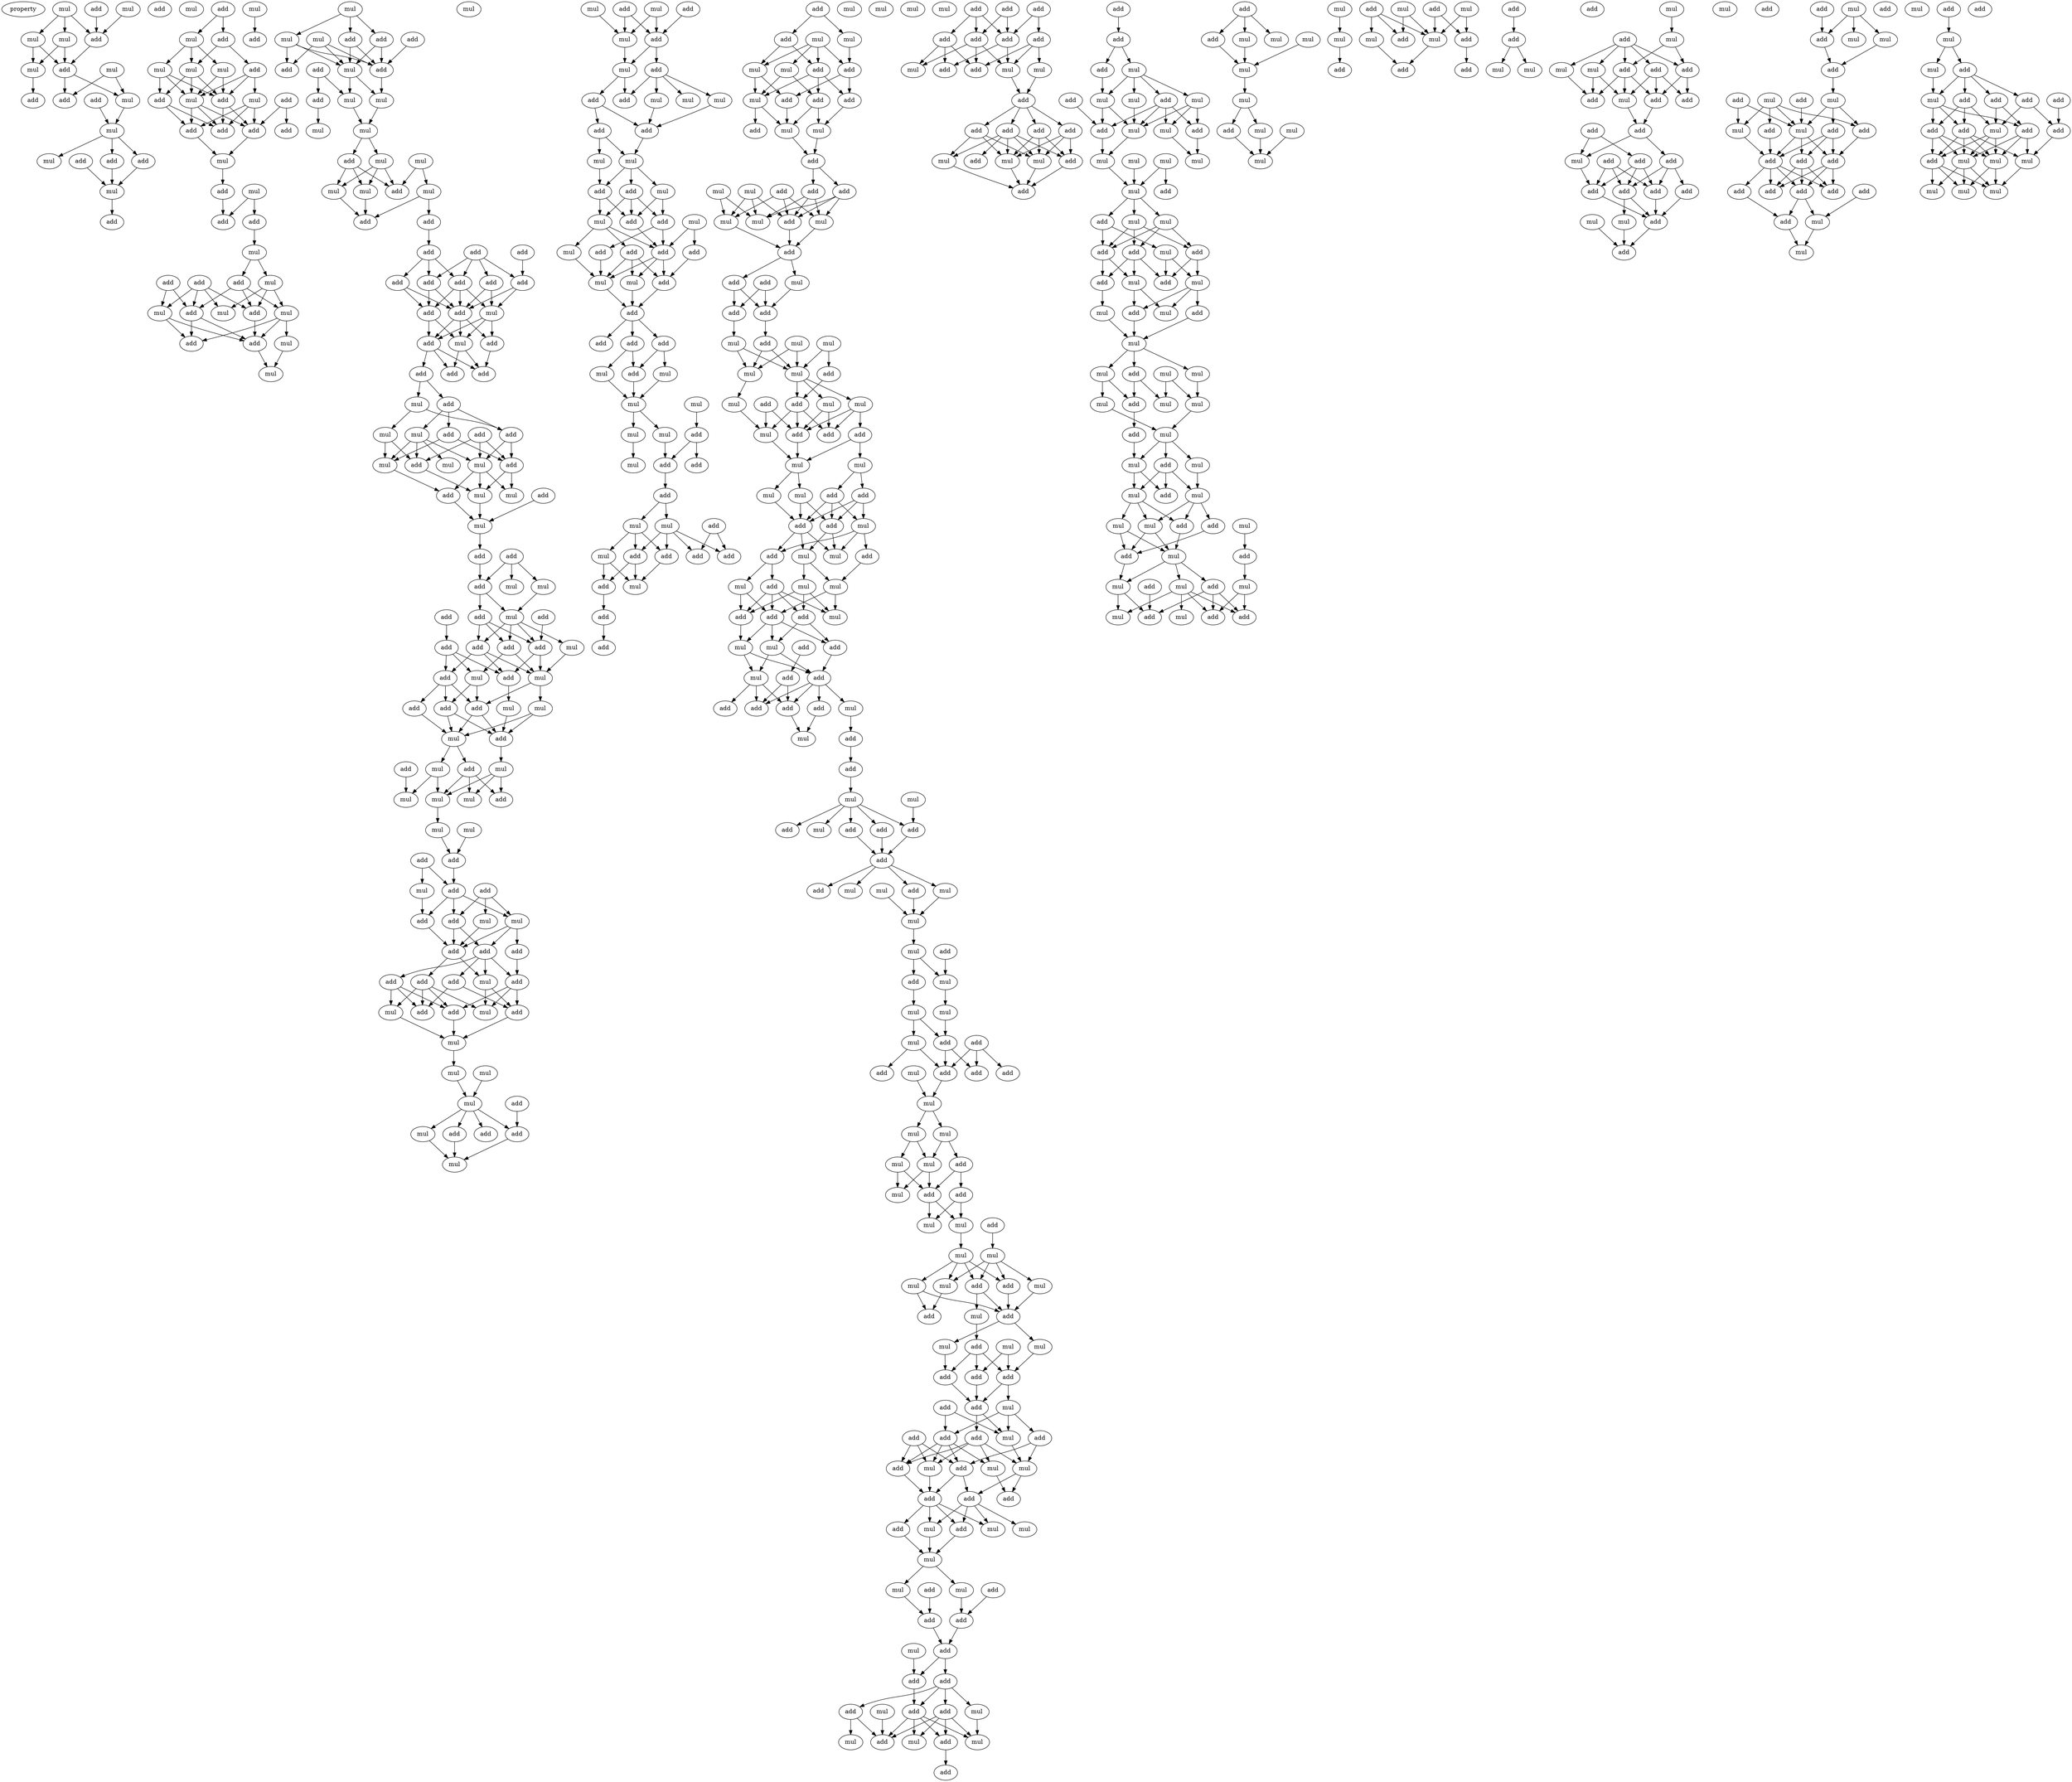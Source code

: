 digraph {
    node [fontcolor=black]
    property [mul=2,lf=1.5]
    0 [ label = mul ];
    1 [ label = mul ];
    2 [ label = add ];
    3 [ label = mul ];
    4 [ label = mul ];
    5 [ label = add ];
    6 [ label = mul ];
    7 [ label = mul ];
    8 [ label = add ];
    9 [ label = add ];
    10 [ label = add ];
    11 [ label = add ];
    12 [ label = mul ];
    13 [ label = mul ];
    14 [ label = add ];
    15 [ label = add ];
    16 [ label = mul ];
    17 [ label = add ];
    18 [ label = mul ];
    19 [ label = add ];
    20 [ label = add ];
    21 [ label = mul ];
    22 [ label = add ];
    23 [ label = mul ];
    24 [ label = add ];
    25 [ label = mul ];
    26 [ label = mul ];
    27 [ label = add ];
    28 [ label = mul ];
    29 [ label = add ];
    30 [ label = add ];
    31 [ label = mul ];
    32 [ label = add ];
    33 [ label = mul ];
    34 [ label = add ];
    35 [ label = add ];
    36 [ label = add ];
    37 [ label = add ];
    38 [ label = mul ];
    39 [ label = mul ];
    40 [ label = mul ];
    41 [ label = add ];
    42 [ label = add ];
    43 [ label = add ];
    44 [ label = add ];
    45 [ label = mul ];
    46 [ label = add ];
    47 [ label = mul ];
    48 [ label = add ];
    49 [ label = add ];
    50 [ label = add ];
    51 [ label = mul ];
    52 [ label = mul ];
    53 [ label = add ];
    54 [ label = mul ];
    55 [ label = mul ];
    56 [ label = add ];
    57 [ label = add ];
    58 [ label = mul ];
    59 [ label = mul ];
    60 [ label = mul ];
    61 [ label = mul ];
    62 [ label = add ];
    63 [ label = add ];
    64 [ label = add ];
    65 [ label = add ];
    66 [ label = add ];
    67 [ label = add ];
    68 [ label = mul ];
    69 [ label = mul ];
    70 [ label = mul ];
    71 [ label = mul ];
    72 [ label = add ];
    73 [ label = mul ];
    74 [ label = mul ];
    75 [ label = mul ];
    76 [ label = add ];
    77 [ label = mul ];
    78 [ label = mul ];
    79 [ label = mul ];
    80 [ label = mul ];
    81 [ label = add ];
    82 [ label = add ];
    83 [ label = add ];
    84 [ label = add ];
    85 [ label = add ];
    86 [ label = add ];
    87 [ label = add ];
    88 [ label = add ];
    89 [ label = add ];
    90 [ label = add ];
    91 [ label = add ];
    92 [ label = add ];
    93 [ label = mul ];
    94 [ label = add ];
    95 [ label = mul ];
    96 [ label = add ];
    97 [ label = add ];
    98 [ label = add ];
    99 [ label = add ];
    100 [ label = add ];
    101 [ label = add ];
    102 [ label = mul ];
    103 [ label = mul ];
    104 [ label = add ];
    105 [ label = add ];
    106 [ label = add ];
    107 [ label = mul ];
    108 [ label = add ];
    109 [ label = mul ];
    110 [ label = add ];
    111 [ label = mul ];
    112 [ label = mul ];
    113 [ label = add ];
    114 [ label = add ];
    115 [ label = mul ];
    116 [ label = mul ];
    117 [ label = mul ];
    118 [ label = add ];
    119 [ label = add ];
    120 [ label = mul ];
    121 [ label = mul ];
    122 [ label = add ];
    123 [ label = add ];
    124 [ label = add ];
    125 [ label = mul ];
    126 [ label = add ];
    127 [ label = add ];
    128 [ label = mul ];
    129 [ label = add ];
    130 [ label = add ];
    131 [ label = add ];
    132 [ label = mul ];
    133 [ label = add ];
    134 [ label = mul ];
    135 [ label = add ];
    136 [ label = add ];
    137 [ label = mul ];
    138 [ label = add ];
    139 [ label = add ];
    140 [ label = mul ];
    141 [ label = mul ];
    142 [ label = add ];
    143 [ label = mul ];
    144 [ label = mul ];
    145 [ label = add ];
    146 [ label = add ];
    147 [ label = mul ];
    148 [ label = mul ];
    149 [ label = mul ];
    150 [ label = add ];
    151 [ label = mul ];
    152 [ label = mul ];
    153 [ label = add ];
    154 [ label = add ];
    155 [ label = add ];
    156 [ label = add ];
    157 [ label = mul ];
    158 [ label = add ];
    159 [ label = add ];
    160 [ label = mul ];
    161 [ label = mul ];
    162 [ label = add ];
    163 [ label = add ];
    164 [ label = add ];
    165 [ label = mul ];
    166 [ label = add ];
    167 [ label = add ];
    168 [ label = add ];
    169 [ label = add ];
    170 [ label = add ];
    171 [ label = mul ];
    172 [ label = add ];
    173 [ label = mul ];
    174 [ label = add ];
    175 [ label = mul ];
    176 [ label = mul ];
    177 [ label = mul ];
    178 [ label = mul ];
    179 [ label = add ];
    180 [ label = add ];
    181 [ label = add ];
    182 [ label = add ];
    183 [ label = mul ];
    184 [ label = mul ];
    185 [ label = add ];
    186 [ label = add ];
    187 [ label = mul ];
    188 [ label = mul ];
    189 [ label = add ];
    190 [ label = mul ];
    191 [ label = add ];
    192 [ label = mul ];
    193 [ label = mul ];
    194 [ label = add ];
    195 [ label = add ];
    196 [ label = mul ];
    197 [ label = mul ];
    198 [ label = add ];
    199 [ label = add ];
    200 [ label = mul ];
    201 [ label = mul ];
    202 [ label = add ];
    203 [ label = add ];
    204 [ label = mul ];
    205 [ label = mul ];
    206 [ label = mul ];
    207 [ label = add ];
    208 [ label = add ];
    209 [ label = add ];
    210 [ label = mul ];
    211 [ label = add ];
    212 [ label = add ];
    213 [ label = add ];
    214 [ label = mul ];
    215 [ label = add ];
    216 [ label = mul ];
    217 [ label = add ];
    218 [ label = add ];
    219 [ label = add ];
    220 [ label = add ];
    221 [ label = mul ];
    222 [ label = mul ];
    223 [ label = add ];
    224 [ label = mul ];
    225 [ label = mul ];
    226 [ label = mul ];
    227 [ label = add ];
    228 [ label = mul ];
    229 [ label = add ];
    230 [ label = mul ];
    231 [ label = add ];
    232 [ label = add ];
    233 [ label = add ];
    234 [ label = mul ];
    235 [ label = mul ];
    236 [ label = mul ];
    237 [ label = add ];
    238 [ label = add ];
    239 [ label = add ];
    240 [ label = add ];
    241 [ label = add ];
    242 [ label = mul ];
    243 [ label = add ];
    244 [ label = add ];
    245 [ label = add ];
    246 [ label = add ];
    247 [ label = mul ];
    248 [ label = mul ];
    249 [ label = mul ];
    250 [ label = add ];
    251 [ label = mul ];
    252 [ label = add ];
    253 [ label = add ];
    254 [ label = add ];
    255 [ label = mul ];
    256 [ label = add ];
    257 [ label = add ];
    258 [ label = mul ];
    259 [ label = mul ];
    260 [ label = mul ];
    261 [ label = add ];
    262 [ label = mul ];
    263 [ label = add ];
    264 [ label = add ];
    265 [ label = add ];
    266 [ label = mul ];
    267 [ label = mul ];
    268 [ label = mul ];
    269 [ label = mul ];
    270 [ label = add ];
    271 [ label = add ];
    272 [ label = mul ];
    273 [ label = add ];
    274 [ label = mul ];
    275 [ label = add ];
    276 [ label = mul ];
    277 [ label = add ];
    278 [ label = add ];
    279 [ label = mul ];
    280 [ label = mul ];
    281 [ label = add ];
    282 [ label = mul ];
    283 [ label = add ];
    284 [ label = mul ];
    285 [ label = mul ];
    286 [ label = mul ];
    287 [ label = add ];
    288 [ label = mul ];
    289 [ label = add ];
    290 [ label = mul ];
    291 [ label = add ];
    292 [ label = add ];
    293 [ label = add ];
    294 [ label = mul ];
    295 [ label = mul ];
    296 [ label = mul ];
    297 [ label = mul ];
    298 [ label = mul ];
    299 [ label = add ];
    300 [ label = add ];
    301 [ label = add ];
    302 [ label = mul ];
    303 [ label = add ];
    304 [ label = mul ];
    305 [ label = add ];
    306 [ label = add ];
    307 [ label = mul ];
    308 [ label = mul ];
    309 [ label = add ];
    310 [ label = mul ];
    311 [ label = mul ];
    312 [ label = add ];
    313 [ label = mul ];
    314 [ label = add ];
    315 [ label = add ];
    316 [ label = mul ];
    317 [ label = add ];
    318 [ label = add ];
    319 [ label = mul ];
    320 [ label = add ];
    321 [ label = add ];
    322 [ label = mul ];
    323 [ label = mul ];
    324 [ label = add ];
    325 [ label = add ];
    326 [ label = add ];
    327 [ label = add ];
    328 [ label = mul ];
    329 [ label = add ];
    330 [ label = add ];
    331 [ label = mul ];
    332 [ label = mul ];
    333 [ label = mul ];
    334 [ label = add ];
    335 [ label = add ];
    336 [ label = add ];
    337 [ label = mul ];
    338 [ label = add ];
    339 [ label = add ];
    340 [ label = mul ];
    341 [ label = mul ];
    342 [ label = add ];
    343 [ label = mul ];
    344 [ label = add ];
    345 [ label = mul ];
    346 [ label = mul ];
    347 [ label = add ];
    348 [ label = add ];
    349 [ label = mul ];
    350 [ label = mul ];
    351 [ label = mul ];
    352 [ label = mul ];
    353 [ label = add ];
    354 [ label = add ];
    355 [ label = add ];
    356 [ label = add ];
    357 [ label = add ];
    358 [ label = mul ];
    359 [ label = add ];
    360 [ label = mul ];
    361 [ label = mul ];
    362 [ label = mul ];
    363 [ label = mul ];
    364 [ label = mul ];
    365 [ label = add ];
    366 [ label = add ];
    367 [ label = mul ];
    368 [ label = add ];
    369 [ label = add ];
    370 [ label = mul ];
    371 [ label = mul ];
    372 [ label = mul ];
    373 [ label = mul ];
    374 [ label = add ];
    375 [ label = mul ];
    376 [ label = mul ];
    377 [ label = add ];
    378 [ label = mul ];
    379 [ label = add ];
    380 [ label = mul ];
    381 [ label = add ];
    382 [ label = mul ];
    383 [ label = mul ];
    384 [ label = mul ];
    385 [ label = add ];
    386 [ label = add ];
    387 [ label = add ];
    388 [ label = add ];
    389 [ label = mul ];
    390 [ label = add ];
    391 [ label = add ];
    392 [ label = add ];
    393 [ label = add ];
    394 [ label = add ];
    395 [ label = add ];
    396 [ label = mul ];
    397 [ label = mul ];
    398 [ label = mul ];
    399 [ label = add ];
    400 [ label = add ];
    401 [ label = mul ];
    402 [ label = add ];
    403 [ label = add ];
    404 [ label = add ];
    405 [ label = add ];
    406 [ label = mul ];
    407 [ label = mul ];
    408 [ label = add ];
    409 [ label = mul ];
    410 [ label = mul ];
    411 [ label = add ];
    412 [ label = mul ];
    413 [ label = add ];
    414 [ label = mul ];
    415 [ label = add ];
    416 [ label = add ];
    417 [ label = mul ];
    418 [ label = add ];
    419 [ label = add ];
    420 [ label = add ];
    421 [ label = add ];
    422 [ label = mul ];
    423 [ label = mul ];
    424 [ label = add ];
    425 [ label = add ];
    426 [ label = mul ];
    427 [ label = mul ];
    428 [ label = add ];
    429 [ label = add ];
    430 [ label = mul ];
    431 [ label = add ];
    432 [ label = add ];
    433 [ label = add ];
    434 [ label = add ];
    435 [ label = add ];
    436 [ label = add ];
    437 [ label = add ];
    438 [ label = add ];
    439 [ label = mul ];
    440 [ label = add ];
    441 [ label = mul ];
    442 [ label = mul ];
    443 [ label = add ];
    444 [ label = add ];
    445 [ label = add ];
    446 [ label = add ];
    447 [ label = add ];
    448 [ label = add ];
    449 [ label = mul ];
    450 [ label = add ];
    451 [ label = add ];
    452 [ label = mul ];
    453 [ label = mul ];
    454 [ label = add ];
    455 [ label = add ];
    456 [ label = add ];
    457 [ label = add ];
    458 [ label = mul ];
    459 [ label = add ];
    460 [ label = mul ];
    461 [ label = mul ];
    462 [ label = mul ];
    463 [ label = add ];
    464 [ label = add ];
    465 [ label = mul ];
    466 [ label = add ];
    467 [ label = mul ];
    468 [ label = mul ];
    469 [ label = mul ];
    470 [ label = mul ];
    471 [ label = mul ];
    472 [ label = mul ];
    473 [ label = add ];
    474 [ label = add ];
    475 [ label = mul ];
    476 [ label = mul ];
    477 [ label = mul ];
    478 [ label = add ];
    479 [ label = add ];
    480 [ label = add ];
    481 [ label = add ];
    482 [ label = mul ];
    483 [ label = mul ];
    484 [ label = add ];
    485 [ label = add ];
    486 [ label = mul ];
    487 [ label = add ];
    488 [ label = mul ];
    489 [ label = mul ];
    490 [ label = mul ];
    491 [ label = mul ];
    492 [ label = add ];
    493 [ label = mul ];
    494 [ label = mul ];
    495 [ label = mul ];
    496 [ label = add ];
    497 [ label = mul ];
    498 [ label = add ];
    499 [ label = mul ];
    500 [ label = mul ];
    501 [ label = add ];
    502 [ label = mul ];
    503 [ label = mul ];
    504 [ label = mul ];
    505 [ label = add ];
    506 [ label = mul ];
    507 [ label = add ];
    508 [ label = mul ];
    509 [ label = mul ];
    510 [ label = add ];
    511 [ label = add ];
    512 [ label = mul ];
    513 [ label = add ];
    514 [ label = mul ];
    515 [ label = add ];
    516 [ label = mul ];
    517 [ label = add ];
    518 [ label = mul ];
    519 [ label = mul ];
    520 [ label = add ];
    521 [ label = add ];
    522 [ label = mul ];
    523 [ label = add ];
    524 [ label = add ];
    525 [ label = mul ];
    526 [ label = add ];
    527 [ label = mul ];
    528 [ label = mul ];
    529 [ label = mul ];
    530 [ label = mul ];
    531 [ label = mul ];
    532 [ label = add ];
    533 [ label = mul ];
    534 [ label = add ];
    535 [ label = mul ];
    536 [ label = mul ];
    537 [ label = mul ];
    538 [ label = mul ];
    539 [ label = add ];
    540 [ label = mul ];
    541 [ label = add ];
    542 [ label = mul ];
    543 [ label = add ];
    544 [ label = mul ];
    545 [ label = add ];
    546 [ label = add ];
    547 [ label = add ];
    548 [ label = add ];
    549 [ label = add ];
    550 [ label = add ];
    551 [ label = mul ];
    552 [ label = mul ];
    553 [ label = mul ];
    554 [ label = mul ];
    555 [ label = mul ];
    556 [ label = add ];
    557 [ label = mul ];
    558 [ label = add ];
    559 [ label = mul ];
    560 [ label = add ];
    561 [ label = add ];
    562 [ label = mul ];
    563 [ label = add ];
    564 [ label = add ];
    565 [ label = add ];
    566 [ label = add ];
    567 [ label = add ];
    568 [ label = add ];
    569 [ label = mul ];
    570 [ label = add ];
    571 [ label = add ];
    572 [ label = add ];
    573 [ label = add ];
    574 [ label = add ];
    575 [ label = add ];
    576 [ label = add ];
    577 [ label = mul ];
    578 [ label = add ];
    579 [ label = mul ];
    580 [ label = add ];
    581 [ label = add ];
    582 [ label = mul ];
    583 [ label = mul ];
    584 [ label = add ];
    585 [ label = mul ];
    586 [ label = add ];
    587 [ label = mul ];
    588 [ label = add ];
    589 [ label = mul ];
    590 [ label = mul ];
    591 [ label = add ];
    592 [ label = add ];
    593 [ label = mul ];
    594 [ label = add ];
    595 [ label = add ];
    596 [ label = mul ];
    597 [ label = add ];
    598 [ label = add ];
    599 [ label = add ];
    600 [ label = add ];
    601 [ label = add ];
    602 [ label = add ];
    603 [ label = add ];
    604 [ label = add ];
    605 [ label = add ];
    606 [ label = add ];
    607 [ label = mul ];
    608 [ label = mul ];
    609 [ label = add ];
    610 [ label = mul ];
    611 [ label = add ];
    612 [ label = mul ];
    613 [ label = add ];
    614 [ label = mul ];
    615 [ label = add ];
    616 [ label = add ];
    617 [ label = add ];
    618 [ label = mul ];
    619 [ label = add ];
    620 [ label = add ];
    621 [ label = add ];
    622 [ label = add ];
    623 [ label = mul ];
    624 [ label = mul ];
    625 [ label = add ];
    626 [ label = mul ];
    627 [ label = mul ];
    628 [ label = mul ];
    629 [ label = mul ];
    630 [ label = add ];
    0 -> 3 [ name = 0 ];
    0 -> 4 [ name = 1 ];
    0 -> 5 [ name = 2 ];
    1 -> 5 [ name = 3 ];
    2 -> 5 [ name = 4 ];
    3 -> 7 [ name = 5 ];
    3 -> 8 [ name = 6 ];
    4 -> 7 [ name = 7 ];
    4 -> 8 [ name = 8 ];
    5 -> 8 [ name = 9 ];
    6 -> 9 [ name = 10 ];
    6 -> 12 [ name = 11 ];
    7 -> 11 [ name = 12 ];
    8 -> 9 [ name = 13 ];
    8 -> 12 [ name = 14 ];
    10 -> 13 [ name = 15 ];
    12 -> 13 [ name = 16 ];
    13 -> 15 [ name = 17 ];
    13 -> 16 [ name = 18 ];
    13 -> 17 [ name = 19 ];
    14 -> 18 [ name = 20 ];
    15 -> 18 [ name = 21 ];
    17 -> 18 [ name = 22 ];
    18 -> 19 [ name = 23 ];
    22 -> 23 [ name = 24 ];
    22 -> 24 [ name = 25 ];
    23 -> 25 [ name = 26 ];
    23 -> 26 [ name = 27 ];
    23 -> 28 [ name = 28 ];
    24 -> 26 [ name = 29 ];
    24 -> 27 [ name = 30 ];
    25 -> 30 [ name = 31 ];
    25 -> 33 [ name = 32 ];
    26 -> 29 [ name = 33 ];
    26 -> 30 [ name = 34 ];
    26 -> 33 [ name = 35 ];
    27 -> 30 [ name = 36 ];
    27 -> 31 [ name = 37 ];
    27 -> 33 [ name = 38 ];
    28 -> 29 [ name = 39 ];
    28 -> 30 [ name = 40 ];
    28 -> 33 [ name = 41 ];
    29 -> 34 [ name = 42 ];
    29 -> 37 [ name = 43 ];
    30 -> 35 [ name = 44 ];
    30 -> 37 [ name = 45 ];
    31 -> 34 [ name = 46 ];
    31 -> 35 [ name = 47 ];
    31 -> 37 [ name = 48 ];
    32 -> 35 [ name = 49 ];
    32 -> 36 [ name = 50 ];
    33 -> 34 [ name = 51 ];
    33 -> 35 [ name = 52 ];
    33 -> 37 [ name = 53 ];
    34 -> 38 [ name = 54 ];
    35 -> 38 [ name = 55 ];
    38 -> 41 [ name = 56 ];
    39 -> 42 [ name = 57 ];
    40 -> 43 [ name = 58 ];
    40 -> 44 [ name = 59 ];
    41 -> 43 [ name = 60 ];
    44 -> 45 [ name = 61 ];
    45 -> 47 [ name = 62 ];
    45 -> 49 [ name = 63 ];
    46 -> 50 [ name = 64 ];
    46 -> 52 [ name = 65 ];
    47 -> 51 [ name = 66 ];
    47 -> 53 [ name = 67 ];
    47 -> 54 [ name = 68 ];
    48 -> 50 [ name = 69 ];
    48 -> 51 [ name = 70 ];
    48 -> 52 [ name = 71 ];
    48 -> 53 [ name = 72 ];
    49 -> 50 [ name = 73 ];
    49 -> 53 [ name = 74 ];
    49 -> 54 [ name = 75 ];
    50 -> 56 [ name = 76 ];
    50 -> 57 [ name = 77 ];
    52 -> 56 [ name = 78 ];
    52 -> 57 [ name = 79 ];
    53 -> 57 [ name = 80 ];
    54 -> 55 [ name = 81 ];
    54 -> 56 [ name = 82 ];
    54 -> 57 [ name = 83 ];
    55 -> 58 [ name = 84 ];
    57 -> 58 [ name = 85 ];
    59 -> 61 [ name = 86 ];
    59 -> 63 [ name = 87 ];
    59 -> 64 [ name = 88 ];
    60 -> 66 [ name = 89 ];
    60 -> 67 [ name = 90 ];
    60 -> 68 [ name = 91 ];
    61 -> 66 [ name = 92 ];
    61 -> 67 [ name = 93 ];
    61 -> 68 [ name = 94 ];
    62 -> 66 [ name = 95 ];
    63 -> 66 [ name = 96 ];
    63 -> 68 [ name = 97 ];
    64 -> 66 [ name = 98 ];
    64 -> 68 [ name = 99 ];
    65 -> 69 [ name = 100 ];
    65 -> 72 [ name = 101 ];
    66 -> 70 [ name = 102 ];
    68 -> 69 [ name = 103 ];
    68 -> 70 [ name = 104 ];
    69 -> 74 [ name = 105 ];
    70 -> 74 [ name = 106 ];
    72 -> 73 [ name = 107 ];
    74 -> 76 [ name = 108 ];
    74 -> 77 [ name = 109 ];
    75 -> 79 [ name = 110 ];
    75 -> 81 [ name = 111 ];
    76 -> 78 [ name = 112 ];
    76 -> 80 [ name = 113 ];
    76 -> 81 [ name = 114 ];
    77 -> 78 [ name = 115 ];
    77 -> 80 [ name = 116 ];
    77 -> 81 [ name = 117 ];
    78 -> 83 [ name = 118 ];
    79 -> 82 [ name = 119 ];
    79 -> 83 [ name = 120 ];
    80 -> 83 [ name = 121 ];
    82 -> 86 [ name = 122 ];
    84 -> 88 [ name = 123 ];
    84 -> 89 [ name = 124 ];
    84 -> 90 [ name = 125 ];
    84 -> 91 [ name = 126 ];
    85 -> 91 [ name = 127 ];
    86 -> 87 [ name = 128 ];
    86 -> 89 [ name = 129 ];
    86 -> 90 [ name = 130 ];
    87 -> 92 [ name = 131 ];
    87 -> 94 [ name = 132 ];
    88 -> 93 [ name = 133 ];
    88 -> 94 [ name = 134 ];
    89 -> 92 [ name = 135 ];
    89 -> 93 [ name = 136 ];
    89 -> 94 [ name = 137 ];
    90 -> 92 [ name = 138 ];
    90 -> 94 [ name = 139 ];
    91 -> 93 [ name = 140 ];
    91 -> 94 [ name = 141 ];
    92 -> 95 [ name = 142 ];
    92 -> 96 [ name = 143 ];
    93 -> 95 [ name = 144 ];
    93 -> 96 [ name = 145 ];
    93 -> 97 [ name = 146 ];
    94 -> 95 [ name = 147 ];
    94 -> 96 [ name = 148 ];
    94 -> 97 [ name = 149 ];
    95 -> 98 [ name = 150 ];
    95 -> 100 [ name = 151 ];
    96 -> 98 [ name = 152 ];
    96 -> 99 [ name = 153 ];
    96 -> 100 [ name = 154 ];
    97 -> 98 [ name = 155 ];
    99 -> 101 [ name = 156 ];
    99 -> 102 [ name = 157 ];
    101 -> 103 [ name = 158 ];
    101 -> 104 [ name = 159 ];
    101 -> 105 [ name = 160 ];
    102 -> 105 [ name = 161 ];
    102 -> 107 [ name = 162 ];
    103 -> 109 [ name = 163 ];
    103 -> 110 [ name = 164 ];
    103 -> 111 [ name = 165 ];
    103 -> 112 [ name = 166 ];
    104 -> 108 [ name = 167 ];
    104 -> 111 [ name = 168 ];
    105 -> 108 [ name = 169 ];
    105 -> 112 [ name = 170 ];
    106 -> 108 [ name = 171 ];
    106 -> 110 [ name = 172 ];
    106 -> 112 [ name = 173 ];
    107 -> 110 [ name = 174 ];
    107 -> 111 [ name = 175 ];
    108 -> 115 [ name = 176 ];
    108 -> 116 [ name = 177 ];
    110 -> 116 [ name = 178 ];
    111 -> 114 [ name = 179 ];
    112 -> 114 [ name = 180 ];
    112 -> 115 [ name = 181 ];
    112 -> 116 [ name = 182 ];
    113 -> 117 [ name = 183 ];
    114 -> 117 [ name = 184 ];
    116 -> 117 [ name = 185 ];
    117 -> 118 [ name = 186 ];
    118 -> 122 [ name = 187 ];
    119 -> 120 [ name = 188 ];
    119 -> 121 [ name = 189 ];
    119 -> 122 [ name = 190 ];
    120 -> 125 [ name = 191 ];
    122 -> 124 [ name = 192 ];
    122 -> 125 [ name = 193 ];
    123 -> 131 [ name = 194 ];
    124 -> 127 [ name = 195 ];
    124 -> 129 [ name = 196 ];
    124 -> 130 [ name = 197 ];
    125 -> 127 [ name = 198 ];
    125 -> 128 [ name = 199 ];
    125 -> 129 [ name = 200 ];
    125 -> 130 [ name = 201 ];
    126 -> 130 [ name = 202 ];
    127 -> 132 [ name = 203 ];
    127 -> 133 [ name = 204 ];
    127 -> 135 [ name = 205 ];
    128 -> 132 [ name = 206 ];
    129 -> 132 [ name = 207 ];
    129 -> 134 [ name = 208 ];
    130 -> 132 [ name = 209 ];
    130 -> 133 [ name = 210 ];
    131 -> 133 [ name = 211 ];
    131 -> 134 [ name = 212 ];
    131 -> 135 [ name = 213 ];
    132 -> 137 [ name = 214 ];
    132 -> 139 [ name = 215 ];
    133 -> 140 [ name = 216 ];
    134 -> 138 [ name = 217 ];
    134 -> 139 [ name = 218 ];
    135 -> 136 [ name = 219 ];
    135 -> 138 [ name = 220 ];
    135 -> 139 [ name = 221 ];
    136 -> 141 [ name = 222 ];
    137 -> 141 [ name = 223 ];
    137 -> 142 [ name = 224 ];
    138 -> 141 [ name = 225 ];
    138 -> 142 [ name = 226 ];
    139 -> 141 [ name = 227 ];
    139 -> 142 [ name = 228 ];
    140 -> 142 [ name = 229 ];
    141 -> 143 [ name = 230 ];
    141 -> 146 [ name = 231 ];
    142 -> 144 [ name = 232 ];
    143 -> 148 [ name = 233 ];
    143 -> 149 [ name = 234 ];
    144 -> 147 [ name = 235 ];
    144 -> 149 [ name = 236 ];
    144 -> 150 [ name = 237 ];
    145 -> 148 [ name = 238 ];
    146 -> 147 [ name = 239 ];
    146 -> 149 [ name = 240 ];
    146 -> 150 [ name = 241 ];
    149 -> 151 [ name = 242 ];
    151 -> 154 [ name = 243 ];
    152 -> 154 [ name = 244 ];
    153 -> 155 [ name = 245 ];
    153 -> 157 [ name = 246 ];
    154 -> 155 [ name = 247 ];
    155 -> 158 [ name = 248 ];
    155 -> 159 [ name = 249 ];
    155 -> 160 [ name = 250 ];
    156 -> 158 [ name = 251 ];
    156 -> 160 [ name = 252 ];
    156 -> 161 [ name = 253 ];
    157 -> 159 [ name = 254 ];
    158 -> 162 [ name = 255 ];
    158 -> 164 [ name = 256 ];
    159 -> 162 [ name = 257 ];
    160 -> 162 [ name = 258 ];
    160 -> 163 [ name = 259 ];
    160 -> 164 [ name = 260 ];
    161 -> 162 [ name = 261 ];
    162 -> 165 [ name = 262 ];
    162 -> 166 [ name = 263 ];
    163 -> 168 [ name = 264 ];
    164 -> 165 [ name = 265 ];
    164 -> 167 [ name = 266 ];
    164 -> 168 [ name = 267 ];
    164 -> 169 [ name = 268 ];
    165 -> 173 [ name = 269 ];
    165 -> 174 [ name = 270 ];
    166 -> 170 [ name = 271 ];
    166 -> 171 [ name = 272 ];
    166 -> 172 [ name = 273 ];
    166 -> 173 [ name = 274 ];
    167 -> 170 [ name = 275 ];
    167 -> 171 [ name = 276 ];
    167 -> 172 [ name = 277 ];
    168 -> 170 [ name = 278 ];
    168 -> 173 [ name = 279 ];
    168 -> 174 [ name = 280 ];
    169 -> 172 [ name = 281 ];
    169 -> 174 [ name = 282 ];
    170 -> 175 [ name = 283 ];
    171 -> 175 [ name = 284 ];
    174 -> 175 [ name = 285 ];
    175 -> 176 [ name = 286 ];
    176 -> 178 [ name = 287 ];
    177 -> 178 [ name = 288 ];
    178 -> 180 [ name = 289 ];
    178 -> 181 [ name = 290 ];
    178 -> 182 [ name = 291 ];
    178 -> 183 [ name = 292 ];
    179 -> 181 [ name = 293 ];
    180 -> 184 [ name = 294 ];
    181 -> 184 [ name = 295 ];
    183 -> 184 [ name = 296 ];
    185 -> 189 [ name = 297 ];
    185 -> 190 [ name = 298 ];
    186 -> 189 [ name = 299 ];
    187 -> 190 [ name = 300 ];
    188 -> 189 [ name = 301 ];
    188 -> 190 [ name = 302 ];
    189 -> 191 [ name = 303 ];
    189 -> 192 [ name = 304 ];
    190 -> 192 [ name = 305 ];
    191 -> 193 [ name = 306 ];
    191 -> 195 [ name = 307 ];
    191 -> 196 [ name = 308 ];
    191 -> 197 [ name = 309 ];
    192 -> 194 [ name = 310 ];
    192 -> 195 [ name = 311 ];
    193 -> 199 [ name = 312 ];
    194 -> 198 [ name = 313 ];
    194 -> 199 [ name = 314 ];
    197 -> 199 [ name = 315 ];
    198 -> 200 [ name = 316 ];
    198 -> 201 [ name = 317 ];
    199 -> 201 [ name = 318 ];
    200 -> 202 [ name = 319 ];
    201 -> 202 [ name = 320 ];
    201 -> 203 [ name = 321 ];
    201 -> 204 [ name = 322 ];
    202 -> 205 [ name = 323 ];
    202 -> 208 [ name = 324 ];
    203 -> 205 [ name = 325 ];
    203 -> 207 [ name = 326 ];
    203 -> 208 [ name = 327 ];
    204 -> 207 [ name = 328 ];
    204 -> 208 [ name = 329 ];
    205 -> 209 [ name = 330 ];
    205 -> 210 [ name = 331 ];
    205 -> 212 [ name = 332 ];
    206 -> 209 [ name = 333 ];
    206 -> 213 [ name = 334 ];
    207 -> 209 [ name = 335 ];
    207 -> 211 [ name = 336 ];
    208 -> 209 [ name = 337 ];
    209 -> 214 [ name = 338 ];
    209 -> 215 [ name = 339 ];
    209 -> 216 [ name = 340 ];
    210 -> 214 [ name = 341 ];
    211 -> 214 [ name = 342 ];
    212 -> 214 [ name = 343 ];
    212 -> 215 [ name = 344 ];
    212 -> 216 [ name = 345 ];
    213 -> 215 [ name = 346 ];
    214 -> 217 [ name = 347 ];
    215 -> 217 [ name = 348 ];
    216 -> 217 [ name = 349 ];
    217 -> 218 [ name = 350 ];
    217 -> 219 [ name = 351 ];
    217 -> 220 [ name = 352 ];
    219 -> 222 [ name = 353 ];
    219 -> 223 [ name = 354 ];
    220 -> 221 [ name = 355 ];
    220 -> 223 [ name = 356 ];
    221 -> 224 [ name = 357 ];
    222 -> 224 [ name = 358 ];
    223 -> 224 [ name = 359 ];
    224 -> 226 [ name = 360 ];
    224 -> 228 [ name = 361 ];
    225 -> 227 [ name = 362 ];
    226 -> 230 [ name = 363 ];
    227 -> 229 [ name = 364 ];
    227 -> 231 [ name = 365 ];
    228 -> 229 [ name = 366 ];
    229 -> 232 [ name = 367 ];
    232 -> 234 [ name = 368 ];
    232 -> 235 [ name = 369 ];
    233 -> 238 [ name = 370 ];
    233 -> 240 [ name = 371 ];
    234 -> 237 [ name = 372 ];
    234 -> 238 [ name = 373 ];
    234 -> 239 [ name = 374 ];
    234 -> 240 [ name = 375 ];
    235 -> 236 [ name = 376 ];
    235 -> 237 [ name = 377 ];
    235 -> 239 [ name = 378 ];
    236 -> 241 [ name = 379 ];
    236 -> 242 [ name = 380 ];
    237 -> 242 [ name = 381 ];
    239 -> 241 [ name = 382 ];
    239 -> 242 [ name = 383 ];
    241 -> 243 [ name = 384 ];
    243 -> 244 [ name = 385 ];
    245 -> 246 [ name = 386 ];
    245 -> 248 [ name = 387 ];
    246 -> 249 [ name = 388 ];
    246 -> 250 [ name = 389 ];
    247 -> 249 [ name = 390 ];
    247 -> 250 [ name = 391 ];
    247 -> 251 [ name = 392 ];
    247 -> 252 [ name = 393 ];
    248 -> 252 [ name = 394 ];
    249 -> 255 [ name = 395 ];
    249 -> 256 [ name = 396 ];
    250 -> 253 [ name = 397 ];
    250 -> 254 [ name = 398 ];
    250 -> 255 [ name = 399 ];
    251 -> 254 [ name = 400 ];
    251 -> 255 [ name = 401 ];
    252 -> 253 [ name = 402 ];
    252 -> 256 [ name = 403 ];
    253 -> 258 [ name = 404 ];
    254 -> 258 [ name = 405 ];
    254 -> 260 [ name = 406 ];
    255 -> 257 [ name = 407 ];
    255 -> 260 [ name = 408 ];
    256 -> 260 [ name = 409 ];
    258 -> 261 [ name = 410 ];
    260 -> 261 [ name = 411 ];
    261 -> 263 [ name = 412 ];
    261 -> 264 [ name = 413 ];
    262 -> 267 [ name = 414 ];
    262 -> 268 [ name = 415 ];
    262 -> 270 [ name = 416 ];
    263 -> 268 [ name = 417 ];
    263 -> 269 [ name = 418 ];
    263 -> 270 [ name = 419 ];
    264 -> 268 [ name = 420 ];
    264 -> 269 [ name = 421 ];
    264 -> 270 [ name = 422 ];
    265 -> 267 [ name = 423 ];
    265 -> 269 [ name = 424 ];
    265 -> 270 [ name = 425 ];
    266 -> 267 [ name = 426 ];
    266 -> 268 [ name = 427 ];
    267 -> 271 [ name = 428 ];
    269 -> 271 [ name = 429 ];
    270 -> 271 [ name = 430 ];
    271 -> 272 [ name = 431 ];
    271 -> 275 [ name = 432 ];
    272 -> 277 [ name = 433 ];
    273 -> 277 [ name = 434 ];
    273 -> 278 [ name = 435 ];
    275 -> 277 [ name = 436 ];
    275 -> 278 [ name = 437 ];
    277 -> 281 [ name = 438 ];
    278 -> 279 [ name = 439 ];
    279 -> 284 [ name = 440 ];
    279 -> 285 [ name = 441 ];
    280 -> 283 [ name = 442 ];
    280 -> 285 [ name = 443 ];
    281 -> 284 [ name = 444 ];
    281 -> 285 [ name = 445 ];
    282 -> 284 [ name = 446 ];
    282 -> 285 [ name = 447 ];
    283 -> 287 [ name = 448 ];
    284 -> 286 [ name = 449 ];
    285 -> 287 [ name = 450 ];
    285 -> 288 [ name = 451 ];
    285 -> 290 [ name = 452 ];
    286 -> 294 [ name = 453 ];
    287 -> 291 [ name = 454 ];
    287 -> 293 [ name = 455 ];
    287 -> 294 [ name = 456 ];
    288 -> 291 [ name = 457 ];
    288 -> 293 [ name = 458 ];
    289 -> 291 [ name = 459 ];
    289 -> 294 [ name = 460 ];
    290 -> 291 [ name = 461 ];
    290 -> 292 [ name = 462 ];
    290 -> 293 [ name = 463 ];
    291 -> 296 [ name = 464 ];
    292 -> 295 [ name = 465 ];
    292 -> 296 [ name = 466 ];
    294 -> 296 [ name = 467 ];
    295 -> 299 [ name = 468 ];
    295 -> 300 [ name = 469 ];
    296 -> 297 [ name = 470 ];
    296 -> 298 [ name = 471 ];
    297 -> 303 [ name = 472 ];
    298 -> 301 [ name = 473 ];
    298 -> 303 [ name = 474 ];
    299 -> 301 [ name = 475 ];
    299 -> 302 [ name = 476 ];
    299 -> 303 [ name = 477 ];
    300 -> 301 [ name = 478 ];
    300 -> 302 [ name = 479 ];
    300 -> 303 [ name = 480 ];
    301 -> 304 [ name = 481 ];
    301 -> 307 [ name = 482 ];
    302 -> 305 [ name = 483 ];
    302 -> 306 [ name = 484 ];
    302 -> 307 [ name = 485 ];
    303 -> 304 [ name = 486 ];
    303 -> 306 [ name = 487 ];
    303 -> 307 [ name = 488 ];
    304 -> 310 [ name = 489 ];
    304 -> 311 [ name = 490 ];
    305 -> 311 [ name = 491 ];
    306 -> 308 [ name = 492 ];
    306 -> 309 [ name = 493 ];
    308 -> 312 [ name = 494 ];
    308 -> 314 [ name = 495 ];
    309 -> 312 [ name = 496 ];
    309 -> 313 [ name = 497 ];
    309 -> 314 [ name = 498 ];
    309 -> 315 [ name = 499 ];
    310 -> 313 [ name = 500 ];
    310 -> 314 [ name = 501 ];
    310 -> 315 [ name = 502 ];
    311 -> 312 [ name = 503 ];
    311 -> 313 [ name = 504 ];
    312 -> 316 [ name = 505 ];
    312 -> 317 [ name = 506 ];
    312 -> 319 [ name = 507 ];
    314 -> 319 [ name = 508 ];
    315 -> 316 [ name = 509 ];
    315 -> 317 [ name = 510 ];
    316 -> 320 [ name = 511 ];
    316 -> 322 [ name = 512 ];
    317 -> 320 [ name = 513 ];
    318 -> 321 [ name = 514 ];
    319 -> 320 [ name = 515 ];
    319 -> 322 [ name = 516 ];
    320 -> 323 [ name = 517 ];
    320 -> 325 [ name = 518 ];
    320 -> 326 [ name = 519 ];
    320 -> 327 [ name = 520 ];
    321 -> 325 [ name = 521 ];
    321 -> 327 [ name = 522 ];
    322 -> 324 [ name = 523 ];
    322 -> 325 [ name = 524 ];
    322 -> 327 [ name = 525 ];
    323 -> 329 [ name = 526 ];
    325 -> 328 [ name = 527 ];
    326 -> 328 [ name = 528 ];
    329 -> 330 [ name = 529 ];
    330 -> 333 [ name = 530 ];
    332 -> 336 [ name = 531 ];
    333 -> 334 [ name = 532 ];
    333 -> 335 [ name = 533 ];
    333 -> 336 [ name = 534 ];
    333 -> 337 [ name = 535 ];
    333 -> 338 [ name = 536 ];
    334 -> 339 [ name = 537 ];
    336 -> 339 [ name = 538 ];
    338 -> 339 [ name = 539 ];
    339 -> 340 [ name = 540 ];
    339 -> 342 [ name = 541 ];
    339 -> 343 [ name = 542 ];
    339 -> 344 [ name = 543 ];
    340 -> 345 [ name = 544 ];
    341 -> 345 [ name = 545 ];
    344 -> 345 [ name = 546 ];
    345 -> 346 [ name = 547 ];
    346 -> 348 [ name = 548 ];
    346 -> 349 [ name = 549 ];
    347 -> 349 [ name = 550 ];
    348 -> 351 [ name = 551 ];
    349 -> 350 [ name = 552 ];
    350 -> 354 [ name = 553 ];
    351 -> 352 [ name = 554 ];
    351 -> 354 [ name = 555 ];
    352 -> 357 [ name = 556 ];
    352 -> 359 [ name = 557 ];
    353 -> 355 [ name = 558 ];
    353 -> 356 [ name = 559 ];
    353 -> 357 [ name = 560 ];
    354 -> 355 [ name = 561 ];
    354 -> 357 [ name = 562 ];
    357 -> 360 [ name = 563 ];
    358 -> 360 [ name = 564 ];
    360 -> 361 [ name = 565 ];
    360 -> 362 [ name = 566 ];
    361 -> 363 [ name = 567 ];
    361 -> 364 [ name = 568 ];
    362 -> 363 [ name = 569 ];
    362 -> 365 [ name = 570 ];
    363 -> 367 [ name = 571 ];
    363 -> 368 [ name = 572 ];
    364 -> 367 [ name = 573 ];
    364 -> 368 [ name = 574 ];
    365 -> 366 [ name = 575 ];
    365 -> 368 [ name = 576 ];
    366 -> 370 [ name = 577 ];
    366 -> 371 [ name = 578 ];
    368 -> 370 [ name = 579 ];
    368 -> 371 [ name = 580 ];
    369 -> 372 [ name = 581 ];
    370 -> 373 [ name = 582 ];
    372 -> 374 [ name = 583 ];
    372 -> 375 [ name = 584 ];
    372 -> 376 [ name = 585 ];
    372 -> 377 [ name = 586 ];
    373 -> 374 [ name = 587 ];
    373 -> 375 [ name = 588 ];
    373 -> 377 [ name = 589 ];
    373 -> 378 [ name = 590 ];
    374 -> 379 [ name = 591 ];
    375 -> 381 [ name = 592 ];
    376 -> 379 [ name = 593 ];
    377 -> 379 [ name = 594 ];
    377 -> 380 [ name = 595 ];
    378 -> 379 [ name = 596 ];
    378 -> 381 [ name = 597 ];
    379 -> 382 [ name = 598 ];
    379 -> 384 [ name = 599 ];
    380 -> 385 [ name = 600 ];
    382 -> 386 [ name = 601 ];
    383 -> 386 [ name = 602 ];
    383 -> 387 [ name = 603 ];
    384 -> 388 [ name = 604 ];
    385 -> 386 [ name = 605 ];
    385 -> 387 [ name = 606 ];
    385 -> 388 [ name = 607 ];
    386 -> 389 [ name = 608 ];
    386 -> 391 [ name = 609 ];
    387 -> 391 [ name = 610 ];
    388 -> 391 [ name = 611 ];
    389 -> 394 [ name = 612 ];
    389 -> 395 [ name = 613 ];
    389 -> 396 [ name = 614 ];
    390 -> 394 [ name = 615 ];
    390 -> 396 [ name = 616 ];
    391 -> 393 [ name = 617 ];
    391 -> 396 [ name = 618 ];
    392 -> 399 [ name = 619 ];
    392 -> 400 [ name = 620 ];
    392 -> 401 [ name = 621 ];
    393 -> 397 [ name = 622 ];
    393 -> 398 [ name = 623 ];
    393 -> 400 [ name = 624 ];
    393 -> 401 [ name = 625 ];
    394 -> 397 [ name = 626 ];
    394 -> 399 [ name = 627 ];
    394 -> 400 [ name = 628 ];
    394 -> 401 [ name = 629 ];
    395 -> 398 [ name = 630 ];
    395 -> 399 [ name = 631 ];
    396 -> 398 [ name = 632 ];
    397 -> 404 [ name = 633 ];
    398 -> 402 [ name = 634 ];
    398 -> 404 [ name = 635 ];
    399 -> 402 [ name = 636 ];
    399 -> 403 [ name = 637 ];
    400 -> 403 [ name = 638 ];
    401 -> 403 [ name = 639 ];
    402 -> 405 [ name = 640 ];
    402 -> 406 [ name = 641 ];
    402 -> 407 [ name = 642 ];
    402 -> 409 [ name = 643 ];
    403 -> 405 [ name = 644 ];
    403 -> 406 [ name = 645 ];
    403 -> 408 [ name = 646 ];
    403 -> 409 [ name = 647 ];
    405 -> 410 [ name = 648 ];
    406 -> 410 [ name = 649 ];
    408 -> 410 [ name = 650 ];
    410 -> 412 [ name = 651 ];
    410 -> 414 [ name = 652 ];
    411 -> 416 [ name = 653 ];
    412 -> 416 [ name = 654 ];
    413 -> 415 [ name = 655 ];
    414 -> 415 [ name = 656 ];
    415 -> 418 [ name = 657 ];
    416 -> 418 [ name = 658 ];
    417 -> 420 [ name = 659 ];
    418 -> 419 [ name = 660 ];
    418 -> 420 [ name = 661 ];
    419 -> 421 [ name = 662 ];
    419 -> 422 [ name = 663 ];
    419 -> 424 [ name = 664 ];
    419 -> 425 [ name = 665 ];
    420 -> 424 [ name = 666 ];
    421 -> 429 [ name = 667 ];
    421 -> 430 [ name = 668 ];
    422 -> 426 [ name = 669 ];
    423 -> 429 [ name = 670 ];
    424 -> 426 [ name = 671 ];
    424 -> 427 [ name = 672 ];
    424 -> 428 [ name = 673 ];
    424 -> 429 [ name = 674 ];
    425 -> 426 [ name = 675 ];
    425 -> 427 [ name = 676 ];
    425 -> 428 [ name = 677 ];
    425 -> 429 [ name = 678 ];
    428 -> 431 [ name = 679 ];
    432 -> 436 [ name = 680 ];
    432 -> 437 [ name = 681 ];
    432 -> 438 [ name = 682 ];
    433 -> 435 [ name = 683 ];
    433 -> 436 [ name = 684 ];
    434 -> 436 [ name = 685 ];
    434 -> 438 [ name = 686 ];
    435 -> 439 [ name = 687 ];
    435 -> 442 [ name = 688 ];
    435 -> 443 [ name = 689 ];
    436 -> 440 [ name = 690 ];
    436 -> 442 [ name = 691 ];
    437 -> 440 [ name = 692 ];
    437 -> 441 [ name = 693 ];
    437 -> 443 [ name = 694 ];
    438 -> 441 [ name = 695 ];
    438 -> 442 [ name = 696 ];
    438 -> 443 [ name = 697 ];
    439 -> 444 [ name = 698 ];
    442 -> 444 [ name = 699 ];
    444 -> 445 [ name = 700 ];
    444 -> 446 [ name = 701 ];
    444 -> 447 [ name = 702 ];
    444 -> 448 [ name = 703 ];
    445 -> 449 [ name = 704 ];
    445 -> 452 [ name = 705 ];
    445 -> 453 [ name = 706 ];
    446 -> 451 [ name = 707 ];
    446 -> 452 [ name = 708 ];
    446 -> 453 [ name = 709 ];
    447 -> 449 [ name = 710 ];
    447 -> 450 [ name = 711 ];
    447 -> 451 [ name = 712 ];
    447 -> 452 [ name = 713 ];
    447 -> 453 [ name = 714 ];
    448 -> 451 [ name = 715 ];
    448 -> 452 [ name = 716 ];
    448 -> 453 [ name = 717 ];
    449 -> 454 [ name = 718 ];
    451 -> 454 [ name = 719 ];
    452 -> 454 [ name = 720 ];
    453 -> 454 [ name = 721 ];
    455 -> 456 [ name = 722 ];
    456 -> 457 [ name = 723 ];
    456 -> 458 [ name = 724 ];
    457 -> 460 [ name = 725 ];
    458 -> 459 [ name = 726 ];
    458 -> 460 [ name = 727 ];
    458 -> 461 [ name = 728 ];
    458 -> 462 [ name = 729 ];
    459 -> 464 [ name = 730 ];
    459 -> 465 [ name = 731 ];
    459 -> 466 [ name = 732 ];
    459 -> 467 [ name = 733 ];
    460 -> 466 [ name = 734 ];
    460 -> 467 [ name = 735 ];
    461 -> 467 [ name = 736 ];
    462 -> 464 [ name = 737 ];
    462 -> 465 [ name = 738 ];
    462 -> 467 [ name = 739 ];
    463 -> 466 [ name = 740 ];
    464 -> 469 [ name = 741 ];
    465 -> 469 [ name = 742 ];
    466 -> 468 [ name = 743 ];
    467 -> 468 [ name = 744 ];
    468 -> 472 [ name = 745 ];
    470 -> 472 [ name = 746 ];
    470 -> 473 [ name = 747 ];
    471 -> 472 [ name = 748 ];
    472 -> 474 [ name = 749 ];
    472 -> 475 [ name = 750 ];
    472 -> 476 [ name = 751 ];
    474 -> 477 [ name = 752 ];
    474 -> 479 [ name = 753 ];
    475 -> 478 [ name = 754 ];
    475 -> 479 [ name = 755 ];
    475 -> 480 [ name = 756 ];
    476 -> 478 [ name = 757 ];
    476 -> 479 [ name = 758 ];
    476 -> 480 [ name = 759 ];
    477 -> 482 [ name = 760 ];
    477 -> 484 [ name = 761 ];
    478 -> 481 [ name = 762 ];
    478 -> 483 [ name = 763 ];
    478 -> 484 [ name = 764 ];
    479 -> 481 [ name = 765 ];
    479 -> 483 [ name = 766 ];
    480 -> 482 [ name = 767 ];
    480 -> 484 [ name = 768 ];
    481 -> 486 [ name = 769 ];
    482 -> 485 [ name = 770 ];
    482 -> 487 [ name = 771 ];
    482 -> 488 [ name = 772 ];
    483 -> 487 [ name = 773 ];
    483 -> 488 [ name = 774 ];
    485 -> 489 [ name = 775 ];
    486 -> 489 [ name = 776 ];
    487 -> 489 [ name = 777 ];
    489 -> 491 [ name = 778 ];
    489 -> 492 [ name = 779 ];
    489 -> 493 [ name = 780 ];
    490 -> 494 [ name = 781 ];
    490 -> 497 [ name = 782 ];
    491 -> 497 [ name = 783 ];
    492 -> 494 [ name = 784 ];
    492 -> 496 [ name = 785 ];
    493 -> 495 [ name = 786 ];
    493 -> 496 [ name = 787 ];
    495 -> 499 [ name = 788 ];
    496 -> 498 [ name = 789 ];
    497 -> 499 [ name = 790 ];
    498 -> 500 [ name = 791 ];
    499 -> 500 [ name = 792 ];
    499 -> 501 [ name = 793 ];
    499 -> 502 [ name = 794 ];
    500 -> 504 [ name = 795 ];
    500 -> 505 [ name = 796 ];
    501 -> 503 [ name = 797 ];
    501 -> 504 [ name = 798 ];
    501 -> 505 [ name = 799 ];
    502 -> 503 [ name = 800 ];
    503 -> 507 [ name = 801 ];
    503 -> 509 [ name = 802 ];
    503 -> 510 [ name = 803 ];
    504 -> 506 [ name = 804 ];
    504 -> 509 [ name = 805 ];
    504 -> 510 [ name = 806 ];
    506 -> 511 [ name = 807 ];
    506 -> 512 [ name = 808 ];
    507 -> 511 [ name = 809 ];
    508 -> 513 [ name = 810 ];
    509 -> 511 [ name = 811 ];
    509 -> 512 [ name = 812 ];
    510 -> 512 [ name = 813 ];
    511 -> 518 [ name = 814 ];
    512 -> 514 [ name = 815 ];
    512 -> 517 [ name = 816 ];
    512 -> 518 [ name = 817 ];
    513 -> 516 [ name = 818 ];
    514 -> 519 [ name = 819 ];
    514 -> 520 [ name = 820 ];
    514 -> 521 [ name = 821 ];
    514 -> 522 [ name = 822 ];
    515 -> 523 [ name = 823 ];
    516 -> 520 [ name = 824 ];
    516 -> 521 [ name = 825 ];
    517 -> 520 [ name = 826 ];
    517 -> 521 [ name = 827 ];
    517 -> 523 [ name = 828 ];
    518 -> 519 [ name = 829 ];
    518 -> 523 [ name = 830 ];
    524 -> 526 [ name = 831 ];
    524 -> 527 [ name = 832 ];
    524 -> 528 [ name = 833 ];
    525 -> 530 [ name = 834 ];
    526 -> 530 [ name = 835 ];
    527 -> 530 [ name = 836 ];
    529 -> 531 [ name = 837 ];
    530 -> 533 [ name = 838 ];
    531 -> 532 [ name = 839 ];
    533 -> 534 [ name = 840 ];
    533 -> 536 [ name = 841 ];
    534 -> 537 [ name = 842 ];
    535 -> 537 [ name = 843 ];
    536 -> 537 [ name = 844 ];
    538 -> 543 [ name = 845 ];
    538 -> 544 [ name = 846 ];
    539 -> 542 [ name = 847 ];
    539 -> 543 [ name = 848 ];
    539 -> 544 [ name = 849 ];
    540 -> 544 [ name = 850 ];
    540 -> 545 [ name = 851 ];
    541 -> 544 [ name = 852 ];
    541 -> 545 [ name = 853 ];
    542 -> 546 [ name = 854 ];
    544 -> 546 [ name = 855 ];
    545 -> 548 [ name = 856 ];
    547 -> 550 [ name = 857 ];
    550 -> 551 [ name = 858 ];
    550 -> 552 [ name = 859 ];
    553 -> 554 [ name = 860 ];
    554 -> 560 [ name = 861 ];
    554 -> 561 [ name = 862 ];
    556 -> 557 [ name = 863 ];
    556 -> 558 [ name = 864 ];
    556 -> 559 [ name = 865 ];
    556 -> 560 [ name = 866 ];
    556 -> 561 [ name = 867 ];
    557 -> 562 [ name = 868 ];
    557 -> 565 [ name = 869 ];
    558 -> 562 [ name = 870 ];
    558 -> 563 [ name = 871 ];
    558 -> 564 [ name = 872 ];
    559 -> 565 [ name = 873 ];
    560 -> 562 [ name = 874 ];
    560 -> 563 [ name = 875 ];
    560 -> 565 [ name = 876 ];
    561 -> 563 [ name = 877 ];
    561 -> 564 [ name = 878 ];
    562 -> 566 [ name = 879 ];
    563 -> 566 [ name = 880 ];
    566 -> 568 [ name = 881 ];
    566 -> 569 [ name = 882 ];
    567 -> 569 [ name = 883 ];
    567 -> 571 [ name = 884 ];
    568 -> 572 [ name = 885 ];
    568 -> 573 [ name = 886 ];
    568 -> 574 [ name = 887 ];
    569 -> 576 [ name = 888 ];
    570 -> 573 [ name = 889 ];
    570 -> 574 [ name = 890 ];
    570 -> 576 [ name = 891 ];
    571 -> 573 [ name = 892 ];
    571 -> 574 [ name = 893 ];
    571 -> 576 [ name = 894 ];
    572 -> 578 [ name = 895 ];
    573 -> 578 [ name = 896 ];
    573 -> 579 [ name = 897 ];
    574 -> 578 [ name = 898 ];
    576 -> 578 [ name = 899 ];
    577 -> 580 [ name = 900 ];
    578 -> 580 [ name = 901 ];
    579 -> 580 [ name = 902 ];
    581 -> 586 [ name = 903 ];
    582 -> 583 [ name = 904 ];
    582 -> 586 [ name = 905 ];
    582 -> 587 [ name = 906 ];
    586 -> 588 [ name = 907 ];
    587 -> 588 [ name = 908 ];
    588 -> 589 [ name = 909 ];
    589 -> 593 [ name = 910 ];
    589 -> 594 [ name = 911 ];
    589 -> 595 [ name = 912 ];
    590 -> 593 [ name = 913 ];
    590 -> 595 [ name = 914 ];
    590 -> 596 [ name = 915 ];
    590 -> 597 [ name = 916 ];
    591 -> 593 [ name = 917 ];
    592 -> 593 [ name = 918 ];
    592 -> 596 [ name = 919 ];
    593 -> 598 [ name = 920 ];
    593 -> 599 [ name = 921 ];
    593 -> 600 [ name = 922 ];
    594 -> 598 [ name = 923 ];
    594 -> 599 [ name = 924 ];
    594 -> 600 [ name = 925 ];
    595 -> 600 [ name = 926 ];
    596 -> 598 [ name = 927 ];
    597 -> 598 [ name = 928 ];
    598 -> 601 [ name = 929 ];
    598 -> 602 [ name = 930 ];
    598 -> 603 [ name = 931 ];
    598 -> 604 [ name = 932 ];
    599 -> 601 [ name = 933 ];
    599 -> 602 [ name = 934 ];
    599 -> 604 [ name = 935 ];
    600 -> 601 [ name = 936 ];
    600 -> 602 [ name = 937 ];
    600 -> 604 [ name = 938 ];
    603 -> 606 [ name = 939 ];
    604 -> 606 [ name = 940 ];
    604 -> 607 [ name = 941 ];
    605 -> 607 [ name = 942 ];
    606 -> 608 [ name = 943 ];
    607 -> 608 [ name = 944 ];
    609 -> 610 [ name = 945 ];
    610 -> 611 [ name = 946 ];
    610 -> 612 [ name = 947 ];
    611 -> 613 [ name = 948 ];
    611 -> 614 [ name = 949 ];
    611 -> 615 [ name = 950 ];
    611 -> 616 [ name = 951 ];
    612 -> 614 [ name = 952 ];
    613 -> 618 [ name = 953 ];
    613 -> 619 [ name = 954 ];
    613 -> 622 [ name = 955 ];
    614 -> 619 [ name = 956 ];
    614 -> 621 [ name = 957 ];
    614 -> 622 [ name = 958 ];
    615 -> 618 [ name = 959 ];
    615 -> 620 [ name = 960 ];
    616 -> 618 [ name = 961 ];
    616 -> 621 [ name = 962 ];
    617 -> 620 [ name = 963 ];
    618 -> 623 [ name = 964 ];
    618 -> 624 [ name = 965 ];
    618 -> 625 [ name = 966 ];
    619 -> 623 [ name = 967 ];
    619 -> 624 [ name = 968 ];
    619 -> 625 [ name = 969 ];
    619 -> 626 [ name = 970 ];
    620 -> 626 [ name = 971 ];
    621 -> 623 [ name = 972 ];
    621 -> 624 [ name = 973 ];
    621 -> 626 [ name = 974 ];
    622 -> 623 [ name = 975 ];
    622 -> 624 [ name = 976 ];
    622 -> 625 [ name = 977 ];
    623 -> 627 [ name = 978 ];
    623 -> 628 [ name = 979 ];
    623 -> 629 [ name = 980 ];
    624 -> 627 [ name = 981 ];
    624 -> 628 [ name = 982 ];
    625 -> 627 [ name = 983 ];
    625 -> 628 [ name = 984 ];
    625 -> 629 [ name = 985 ];
    626 -> 627 [ name = 986 ];
}
